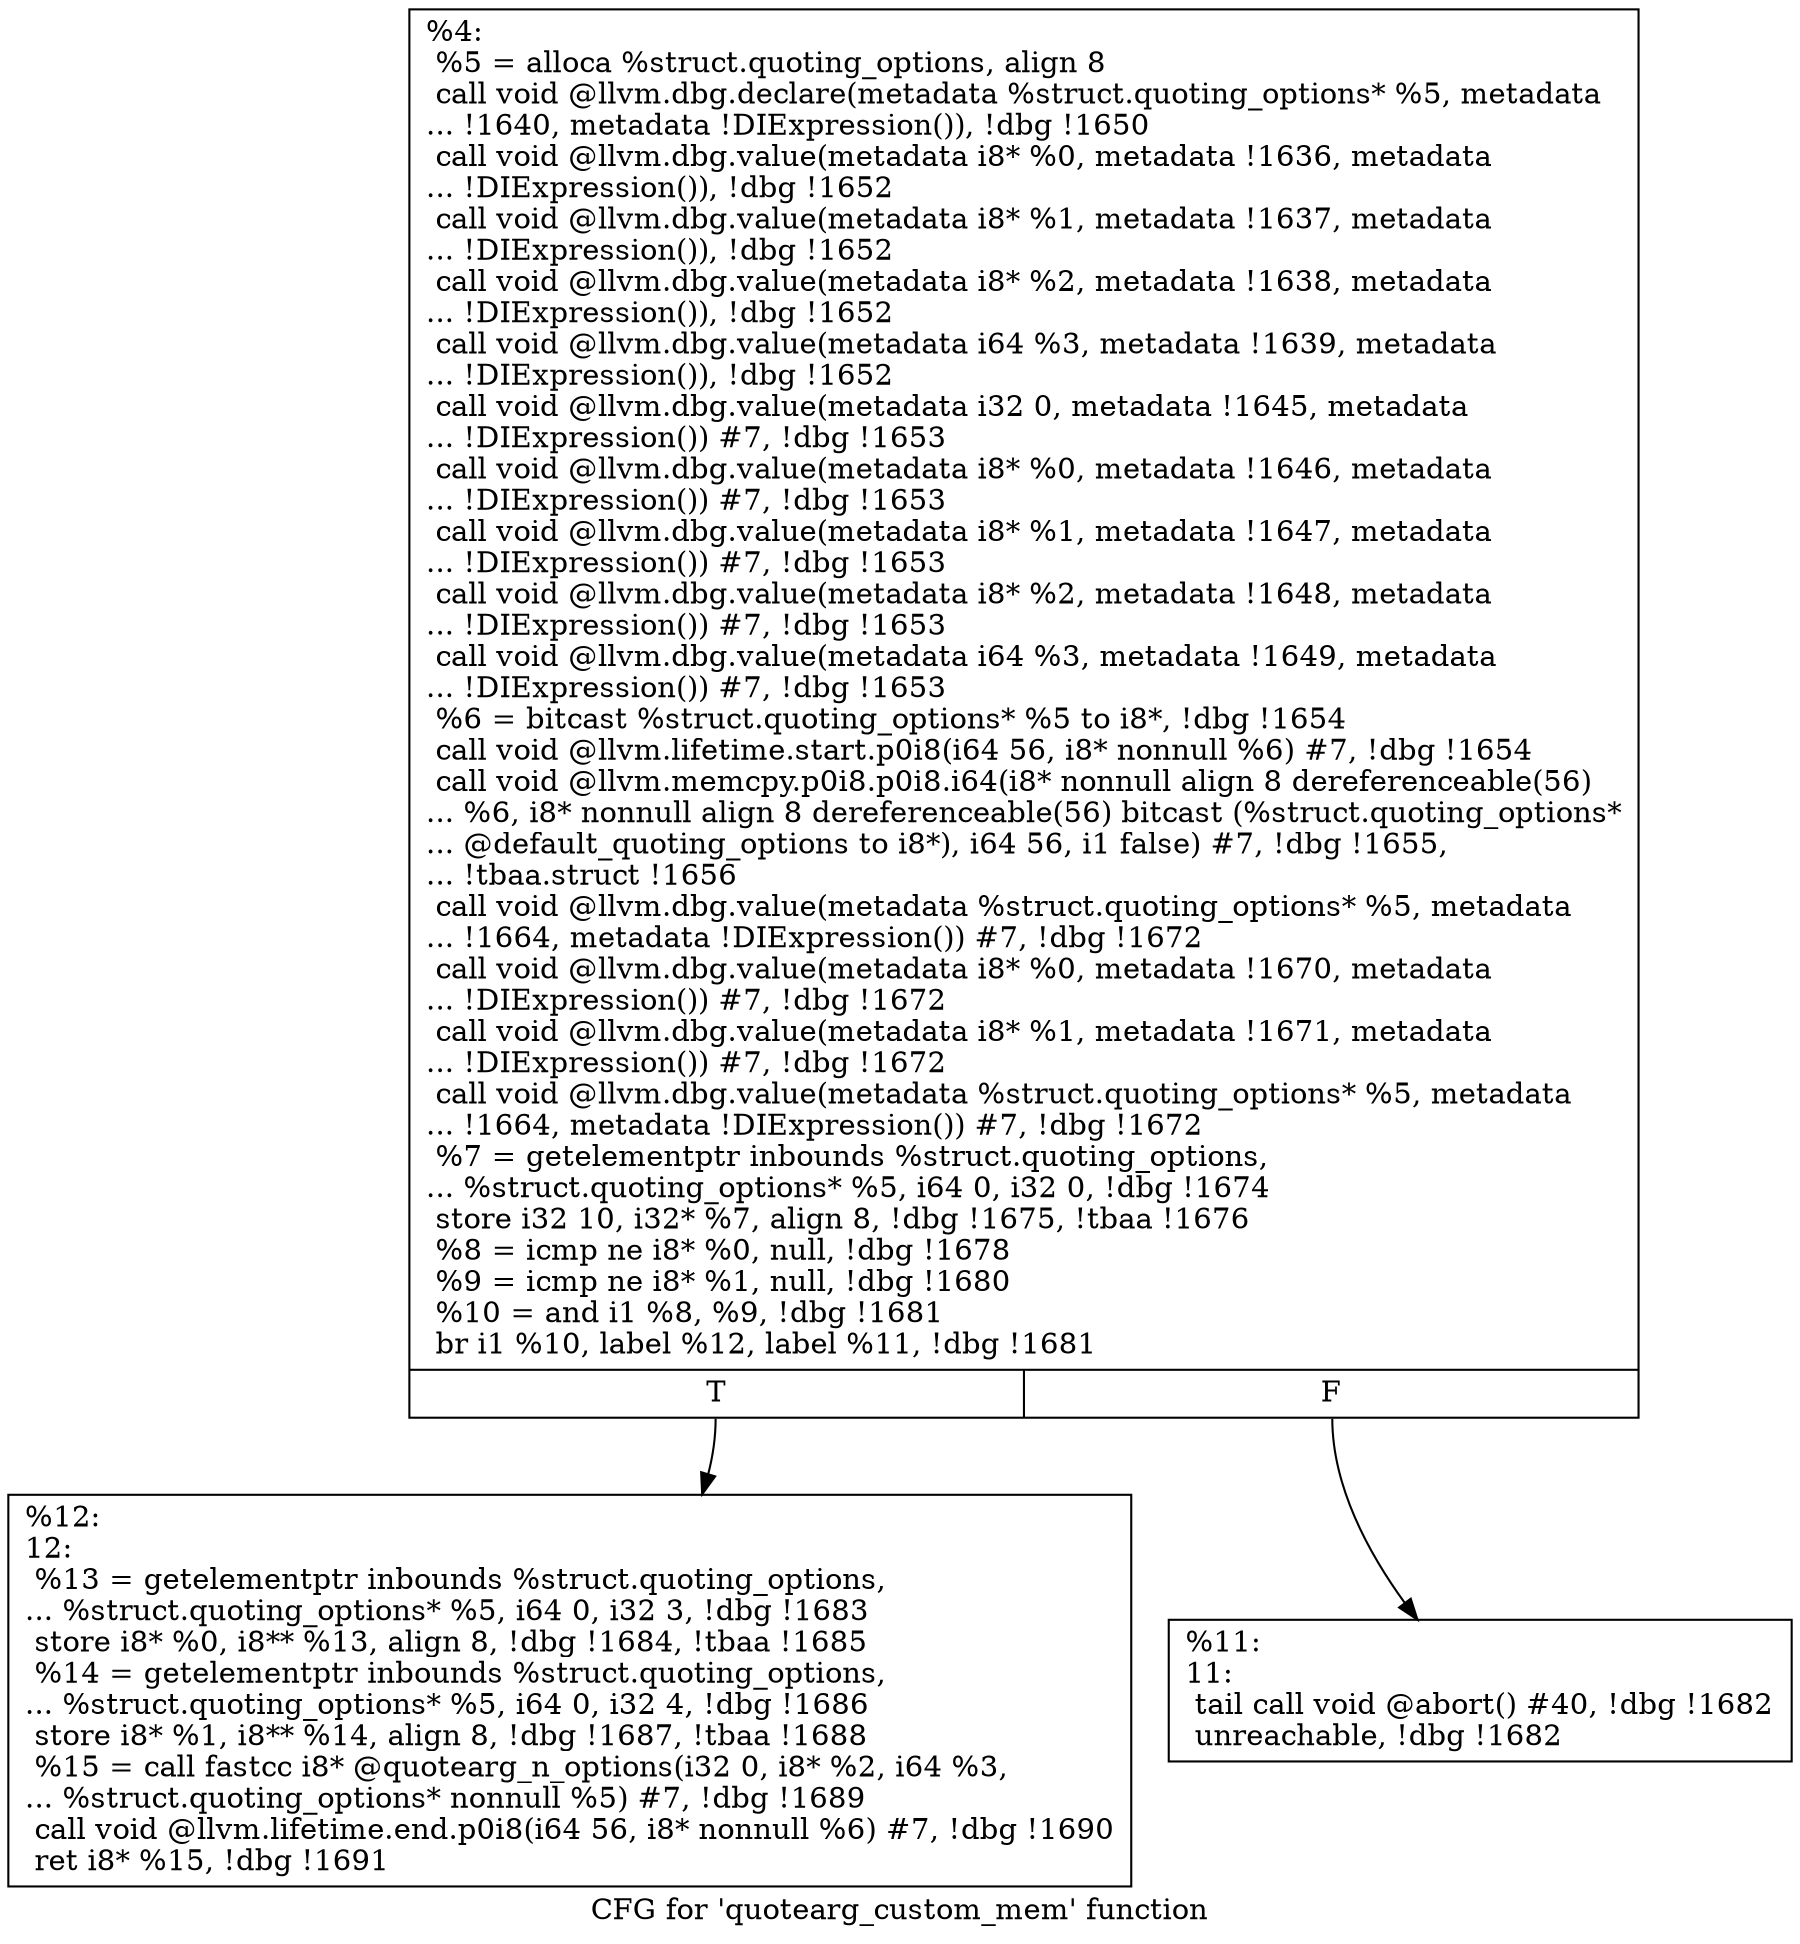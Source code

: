 digraph "CFG for 'quotearg_custom_mem' function" {
	label="CFG for 'quotearg_custom_mem' function";

	Node0x14a2880 [shape=record,label="{%4:\l  %5 = alloca %struct.quoting_options, align 8\l  call void @llvm.dbg.declare(metadata %struct.quoting_options* %5, metadata\l... !1640, metadata !DIExpression()), !dbg !1650\l  call void @llvm.dbg.value(metadata i8* %0, metadata !1636, metadata\l... !DIExpression()), !dbg !1652\l  call void @llvm.dbg.value(metadata i8* %1, metadata !1637, metadata\l... !DIExpression()), !dbg !1652\l  call void @llvm.dbg.value(metadata i8* %2, metadata !1638, metadata\l... !DIExpression()), !dbg !1652\l  call void @llvm.dbg.value(metadata i64 %3, metadata !1639, metadata\l... !DIExpression()), !dbg !1652\l  call void @llvm.dbg.value(metadata i32 0, metadata !1645, metadata\l... !DIExpression()) #7, !dbg !1653\l  call void @llvm.dbg.value(metadata i8* %0, metadata !1646, metadata\l... !DIExpression()) #7, !dbg !1653\l  call void @llvm.dbg.value(metadata i8* %1, metadata !1647, metadata\l... !DIExpression()) #7, !dbg !1653\l  call void @llvm.dbg.value(metadata i8* %2, metadata !1648, metadata\l... !DIExpression()) #7, !dbg !1653\l  call void @llvm.dbg.value(metadata i64 %3, metadata !1649, metadata\l... !DIExpression()) #7, !dbg !1653\l  %6 = bitcast %struct.quoting_options* %5 to i8*, !dbg !1654\l  call void @llvm.lifetime.start.p0i8(i64 56, i8* nonnull %6) #7, !dbg !1654\l  call void @llvm.memcpy.p0i8.p0i8.i64(i8* nonnull align 8 dereferenceable(56)\l... %6, i8* nonnull align 8 dereferenceable(56) bitcast (%struct.quoting_options*\l... @default_quoting_options to i8*), i64 56, i1 false) #7, !dbg !1655,\l... !tbaa.struct !1656\l  call void @llvm.dbg.value(metadata %struct.quoting_options* %5, metadata\l... !1664, metadata !DIExpression()) #7, !dbg !1672\l  call void @llvm.dbg.value(metadata i8* %0, metadata !1670, metadata\l... !DIExpression()) #7, !dbg !1672\l  call void @llvm.dbg.value(metadata i8* %1, metadata !1671, metadata\l... !DIExpression()) #7, !dbg !1672\l  call void @llvm.dbg.value(metadata %struct.quoting_options* %5, metadata\l... !1664, metadata !DIExpression()) #7, !dbg !1672\l  %7 = getelementptr inbounds %struct.quoting_options,\l... %struct.quoting_options* %5, i64 0, i32 0, !dbg !1674\l  store i32 10, i32* %7, align 8, !dbg !1675, !tbaa !1676\l  %8 = icmp ne i8* %0, null, !dbg !1678\l  %9 = icmp ne i8* %1, null, !dbg !1680\l  %10 = and i1 %8, %9, !dbg !1681\l  br i1 %10, label %12, label %11, !dbg !1681\l|{<s0>T|<s1>F}}"];
	Node0x14a2880:s0 -> Node0x14a49a0;
	Node0x14a2880:s1 -> Node0x14a4950;
	Node0x14a4950 [shape=record,label="{%11:\l11:                                               \l  tail call void @abort() #40, !dbg !1682\l  unreachable, !dbg !1682\l}"];
	Node0x14a49a0 [shape=record,label="{%12:\l12:                                               \l  %13 = getelementptr inbounds %struct.quoting_options,\l... %struct.quoting_options* %5, i64 0, i32 3, !dbg !1683\l  store i8* %0, i8** %13, align 8, !dbg !1684, !tbaa !1685\l  %14 = getelementptr inbounds %struct.quoting_options,\l... %struct.quoting_options* %5, i64 0, i32 4, !dbg !1686\l  store i8* %1, i8** %14, align 8, !dbg !1687, !tbaa !1688\l  %15 = call fastcc i8* @quotearg_n_options(i32 0, i8* %2, i64 %3,\l... %struct.quoting_options* nonnull %5) #7, !dbg !1689\l  call void @llvm.lifetime.end.p0i8(i64 56, i8* nonnull %6) #7, !dbg !1690\l  ret i8* %15, !dbg !1691\l}"];
}
